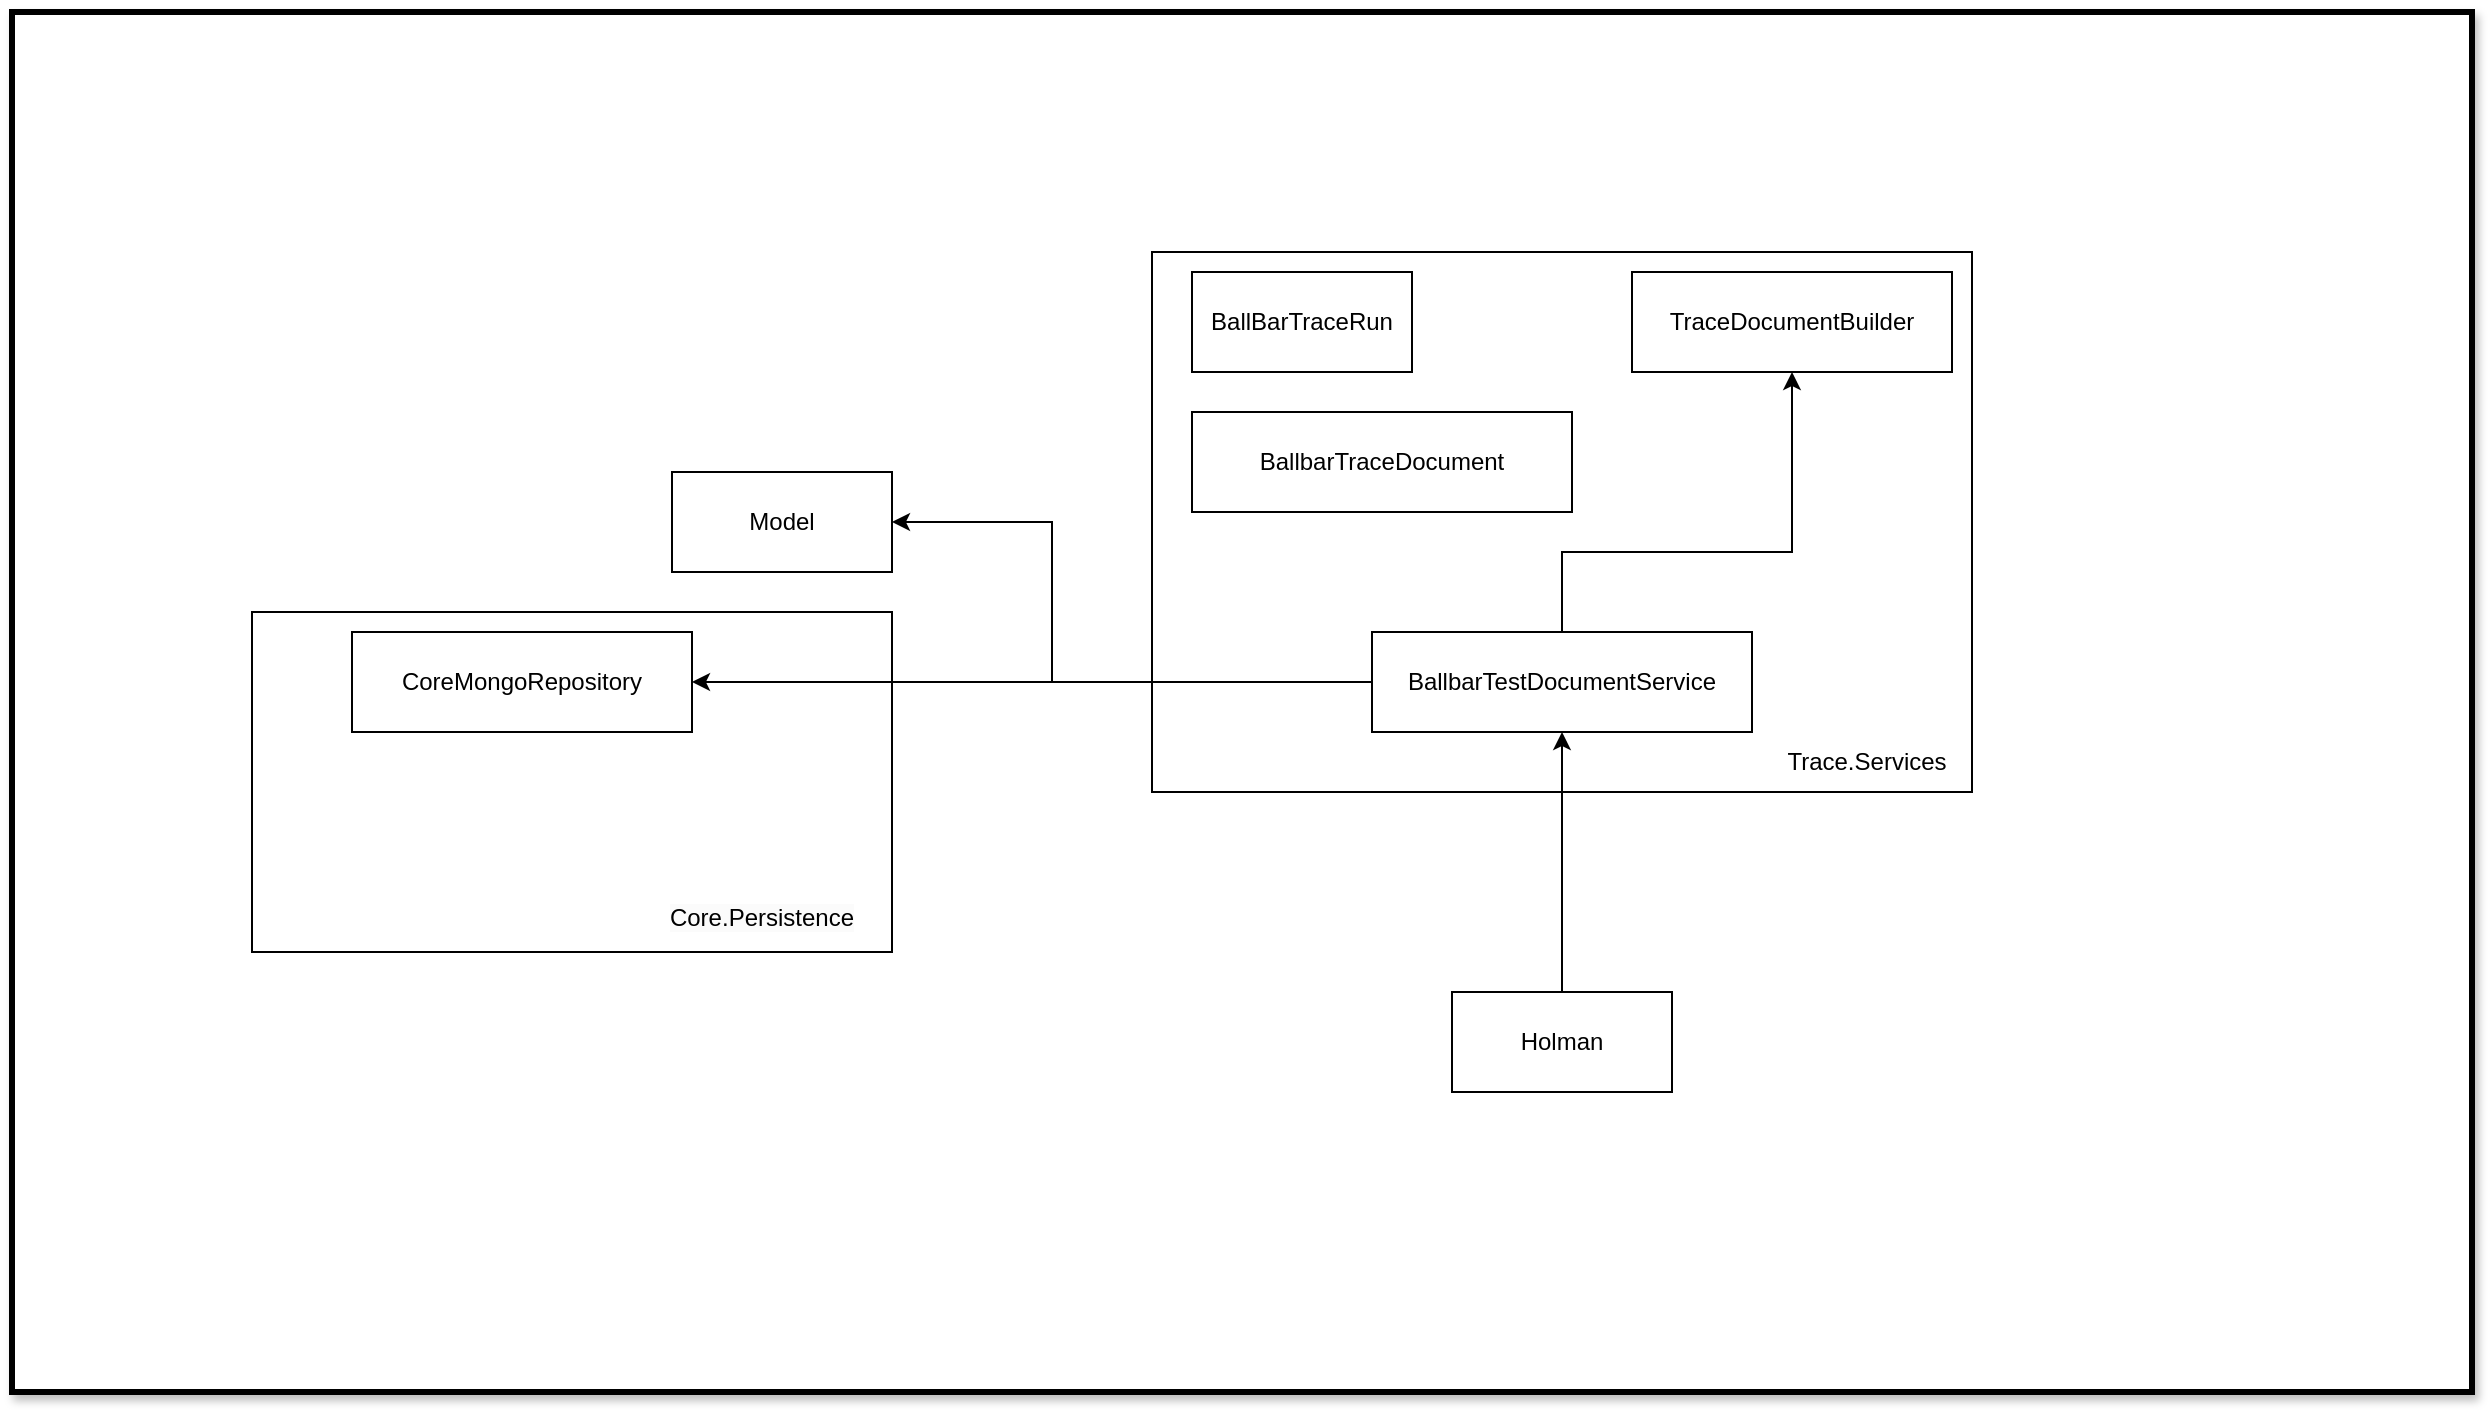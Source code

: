 <mxfile version="22.1.5" type="github">
  <diagram name="Page-1" id="ZxhnkCtUmw7BvyLmn_8f">
    <mxGraphModel dx="3204" dy="2421" grid="1" gridSize="10" guides="1" tooltips="1" connect="1" arrows="1" fold="1" page="1" pageScale="1" pageWidth="827" pageHeight="1169" math="0" shadow="0">
      <root>
        <mxCell id="0" />
        <mxCell id="1" parent="0" />
        <mxCell id="T0qJar71LzFv2jBb5AW3-19" value="" style="rounded=0;whiteSpace=wrap;html=1;shadow=1;glass=0;strokeWidth=3;" vertex="1" parent="1">
          <mxGeometry x="-610" y="-940" width="1230" height="690" as="geometry" />
        </mxCell>
        <mxCell id="T0qJar71LzFv2jBb5AW3-1" value="Model" style="html=1;whiteSpace=wrap;" vertex="1" parent="1">
          <mxGeometry x="-280" y="-710" width="110" height="50" as="geometry" />
        </mxCell>
        <mxCell id="T0qJar71LzFv2jBb5AW3-2" value="" style="html=1;whiteSpace=wrap;" vertex="1" parent="1">
          <mxGeometry x="-40" y="-820" width="410" height="270" as="geometry" />
        </mxCell>
        <mxCell id="T0qJar71LzFv2jBb5AW3-12" style="edgeStyle=orthogonalEdgeStyle;rounded=0;orthogonalLoop=1;jettySize=auto;html=1;" edge="1" parent="1" source="T0qJar71LzFv2jBb5AW3-4" target="T0qJar71LzFv2jBb5AW3-8">
          <mxGeometry relative="1" as="geometry" />
        </mxCell>
        <mxCell id="T0qJar71LzFv2jBb5AW3-4" value="Holman" style="html=1;whiteSpace=wrap;" vertex="1" parent="1">
          <mxGeometry x="110" y="-450" width="110" height="50" as="geometry" />
        </mxCell>
        <mxCell id="T0qJar71LzFv2jBb5AW3-6" value="BallbarTraceDocument" style="html=1;whiteSpace=wrap;" vertex="1" parent="1">
          <mxGeometry x="-20" y="-740" width="190" height="50" as="geometry" />
        </mxCell>
        <mxCell id="T0qJar71LzFv2jBb5AW3-7" value="BallBarTraceRun" style="html=1;whiteSpace=wrap;" vertex="1" parent="1">
          <mxGeometry x="-20" y="-810" width="110" height="50" as="geometry" />
        </mxCell>
        <mxCell id="T0qJar71LzFv2jBb5AW3-16" style="edgeStyle=orthogonalEdgeStyle;rounded=0;orthogonalLoop=1;jettySize=auto;html=1;entryX=1;entryY=0.5;entryDx=0;entryDy=0;" edge="1" parent="1" source="T0qJar71LzFv2jBb5AW3-8" target="T0qJar71LzFv2jBb5AW3-1">
          <mxGeometry relative="1" as="geometry">
            <Array as="points">
              <mxPoint x="-90" y="-605" />
              <mxPoint x="-90" y="-685" />
            </Array>
          </mxGeometry>
        </mxCell>
        <mxCell id="T0qJar71LzFv2jBb5AW3-18" style="edgeStyle=orthogonalEdgeStyle;rounded=0;orthogonalLoop=1;jettySize=auto;html=1;" edge="1" parent="1" source="T0qJar71LzFv2jBb5AW3-8" target="T0qJar71LzFv2jBb5AW3-17">
          <mxGeometry relative="1" as="geometry">
            <Array as="points">
              <mxPoint x="165" y="-670" />
              <mxPoint x="280" y="-670" />
            </Array>
          </mxGeometry>
        </mxCell>
        <mxCell id="T0qJar71LzFv2jBb5AW3-8" value="BallbarTestDocumentService" style="html=1;whiteSpace=wrap;" vertex="1" parent="1">
          <mxGeometry x="70" y="-630" width="190" height="50" as="geometry" />
        </mxCell>
        <mxCell id="T0qJar71LzFv2jBb5AW3-9" value="Trace.Services" style="text;html=1;strokeColor=none;fillColor=none;align=center;verticalAlign=middle;whiteSpace=wrap;rounded=0;" vertex="1" parent="1">
          <mxGeometry x="275" y="-580" width="85" height="30" as="geometry" />
        </mxCell>
        <mxCell id="T0qJar71LzFv2jBb5AW3-10" value="" style="html=1;whiteSpace=wrap;" vertex="1" parent="1">
          <mxGeometry x="-490" y="-640" width="320" height="170" as="geometry" />
        </mxCell>
        <mxCell id="T0qJar71LzFv2jBb5AW3-13" value="CoreMongoRepository" style="html=1;whiteSpace=wrap;" vertex="1" parent="1">
          <mxGeometry x="-440" y="-630" width="170" height="50" as="geometry" />
        </mxCell>
        <mxCell id="T0qJar71LzFv2jBb5AW3-14" style="edgeStyle=orthogonalEdgeStyle;rounded=0;orthogonalLoop=1;jettySize=auto;html=1;" edge="1" parent="1" source="T0qJar71LzFv2jBb5AW3-8" target="T0qJar71LzFv2jBb5AW3-13">
          <mxGeometry relative="1" as="geometry" />
        </mxCell>
        <mxCell id="T0qJar71LzFv2jBb5AW3-15" value="&#xa;&lt;span style=&quot;color: rgb(0, 0, 0); font-family: Helvetica; font-size: 12px; font-style: normal; font-variant-ligatures: normal; font-variant-caps: normal; font-weight: 400; letter-spacing: normal; orphans: 2; text-align: center; text-indent: 0px; text-transform: none; widows: 2; word-spacing: 0px; -webkit-text-stroke-width: 0px; background-color: rgb(251, 251, 251); text-decoration-thickness: initial; text-decoration-style: initial; text-decoration-color: initial; float: none; display: inline !important;&quot;&gt;Core.Persistence&lt;/span&gt;&#xa;&#xa;" style="text;html=1;strokeColor=none;fillColor=none;align=center;verticalAlign=middle;whiteSpace=wrap;rounded=0;" vertex="1" parent="1">
          <mxGeometry x="-300" y="-500" width="130" height="40" as="geometry" />
        </mxCell>
        <mxCell id="T0qJar71LzFv2jBb5AW3-17" value="TraceDocumentBuilder" style="html=1;whiteSpace=wrap;" vertex="1" parent="1">
          <mxGeometry x="200" y="-810" width="160" height="50" as="geometry" />
        </mxCell>
      </root>
    </mxGraphModel>
  </diagram>
</mxfile>
